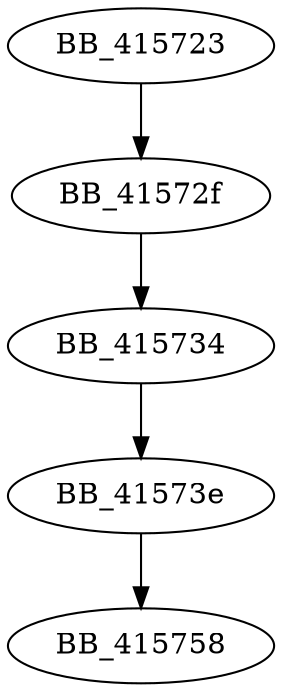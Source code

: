 DiGraph __callthreadstartex{
BB_415723->BB_41572f
BB_41572f->BB_415734
BB_415734->BB_41573e
BB_41573e->BB_415758
}
